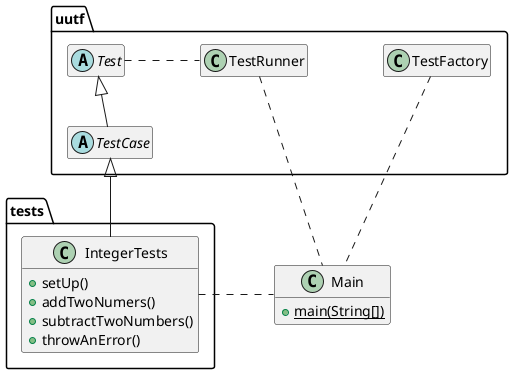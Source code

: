 @startuml

skinparam nodesep 75
skinparam ranksep 50
hide empty members



package uutf {

  abstract class Test
  abstract class TestCase
  Test <|-- TestCase
  Test . TestRunner
  class TestRunner
  class TestFactory

}

package tests {

  class IntegerTests {
    + setUp()
    + addTwoNumers()
    + subtractTwoNumbers()
    + throwAnError()
  }


}

TestCase <|-- IntegerTests

class Main {
  + {static} main(String[])
}


IntegerTests . Main
TestRunner .. Main
TestFactory .. Main

@enduml
